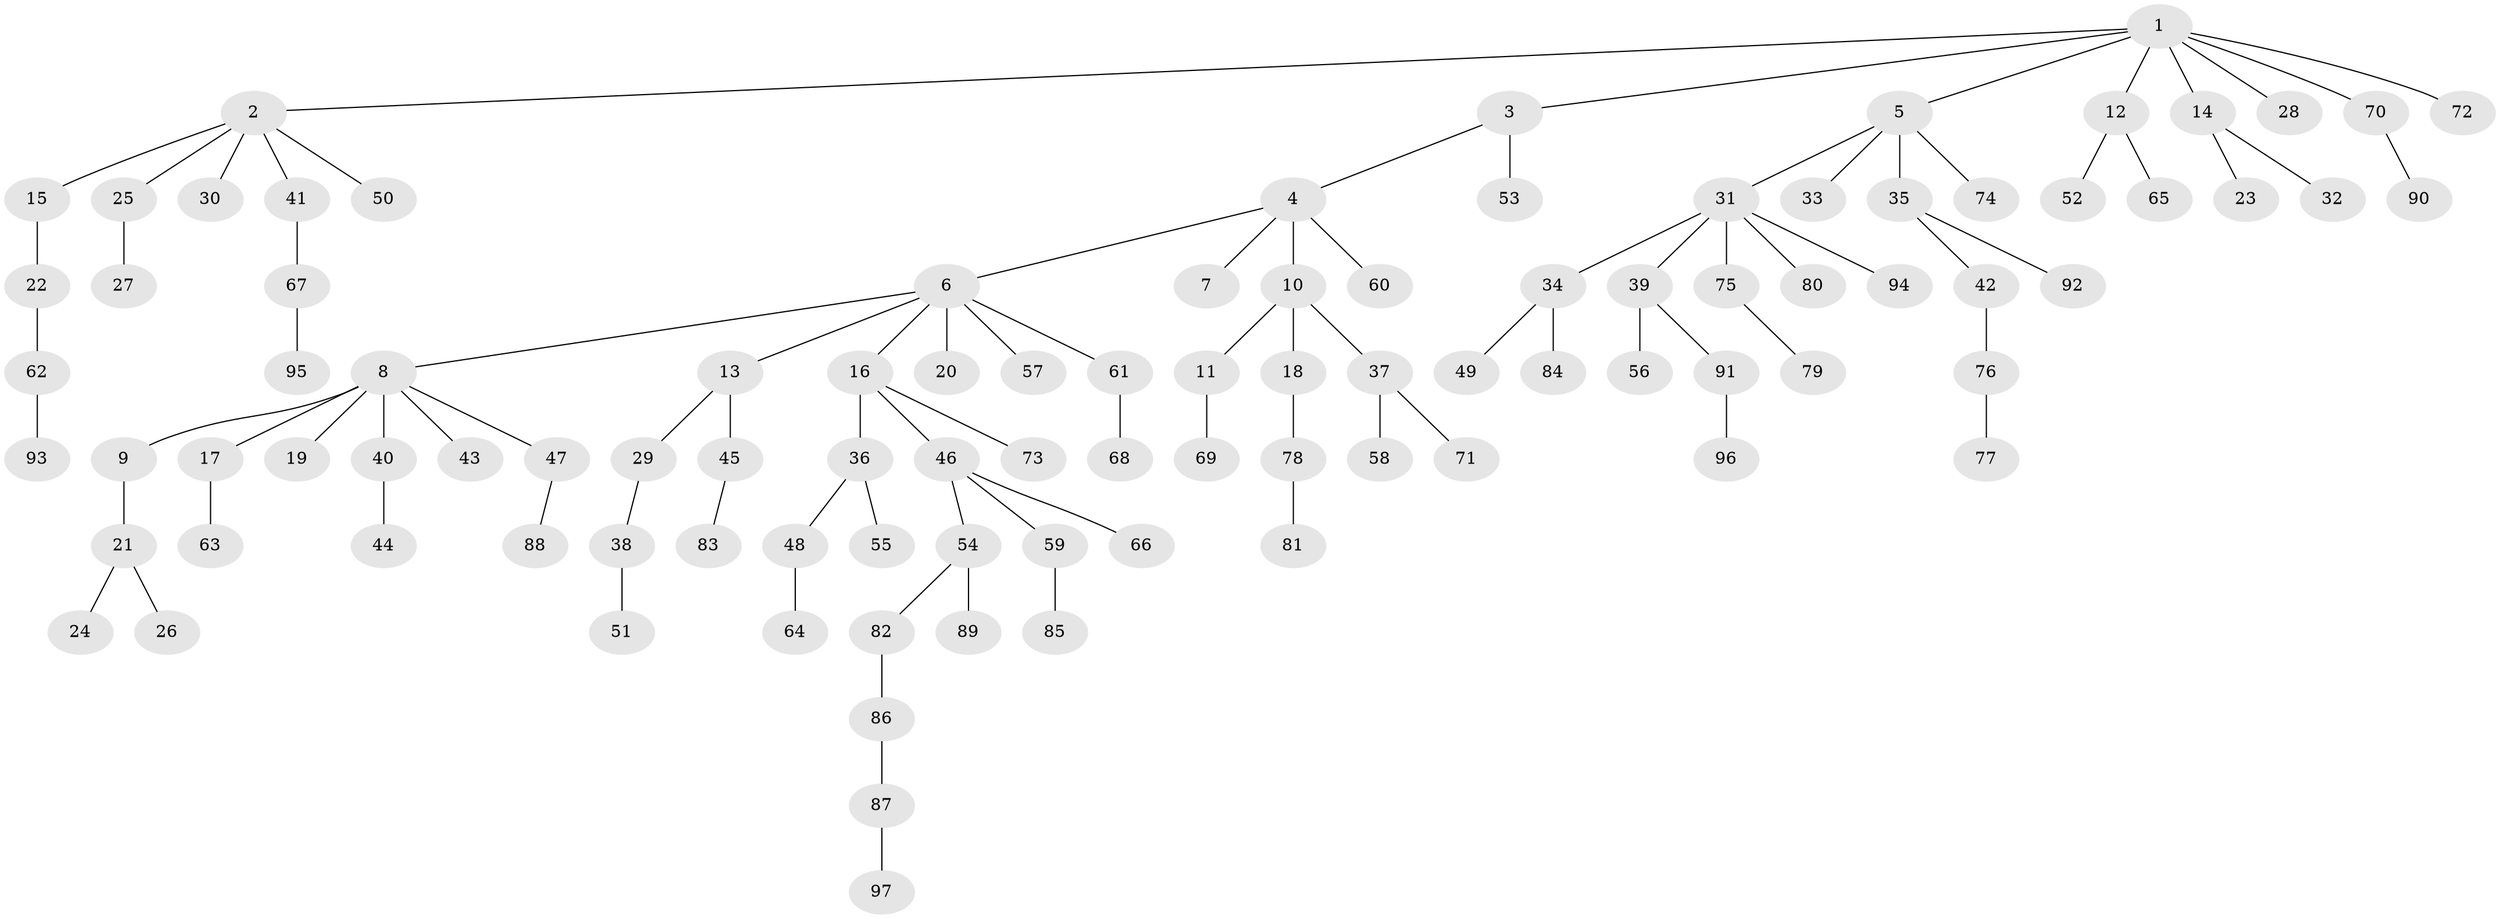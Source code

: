 // coarse degree distribution, {5: 0.06666666666666667, 3: 0.16666666666666666, 2: 0.13333333333333333, 4: 0.06666666666666667, 1: 0.5666666666666667}
// Generated by graph-tools (version 1.1) at 2025/51/03/04/25 22:51:26]
// undirected, 97 vertices, 96 edges
graph export_dot {
  node [color=gray90,style=filled];
  1;
  2;
  3;
  4;
  5;
  6;
  7;
  8;
  9;
  10;
  11;
  12;
  13;
  14;
  15;
  16;
  17;
  18;
  19;
  20;
  21;
  22;
  23;
  24;
  25;
  26;
  27;
  28;
  29;
  30;
  31;
  32;
  33;
  34;
  35;
  36;
  37;
  38;
  39;
  40;
  41;
  42;
  43;
  44;
  45;
  46;
  47;
  48;
  49;
  50;
  51;
  52;
  53;
  54;
  55;
  56;
  57;
  58;
  59;
  60;
  61;
  62;
  63;
  64;
  65;
  66;
  67;
  68;
  69;
  70;
  71;
  72;
  73;
  74;
  75;
  76;
  77;
  78;
  79;
  80;
  81;
  82;
  83;
  84;
  85;
  86;
  87;
  88;
  89;
  90;
  91;
  92;
  93;
  94;
  95;
  96;
  97;
  1 -- 2;
  1 -- 3;
  1 -- 5;
  1 -- 12;
  1 -- 14;
  1 -- 28;
  1 -- 70;
  1 -- 72;
  2 -- 15;
  2 -- 25;
  2 -- 30;
  2 -- 41;
  2 -- 50;
  3 -- 4;
  3 -- 53;
  4 -- 6;
  4 -- 7;
  4 -- 10;
  4 -- 60;
  5 -- 31;
  5 -- 33;
  5 -- 35;
  5 -- 74;
  6 -- 8;
  6 -- 13;
  6 -- 16;
  6 -- 20;
  6 -- 57;
  6 -- 61;
  8 -- 9;
  8 -- 17;
  8 -- 19;
  8 -- 40;
  8 -- 43;
  8 -- 47;
  9 -- 21;
  10 -- 11;
  10 -- 18;
  10 -- 37;
  11 -- 69;
  12 -- 52;
  12 -- 65;
  13 -- 29;
  13 -- 45;
  14 -- 23;
  14 -- 32;
  15 -- 22;
  16 -- 36;
  16 -- 46;
  16 -- 73;
  17 -- 63;
  18 -- 78;
  21 -- 24;
  21 -- 26;
  22 -- 62;
  25 -- 27;
  29 -- 38;
  31 -- 34;
  31 -- 39;
  31 -- 75;
  31 -- 80;
  31 -- 94;
  34 -- 49;
  34 -- 84;
  35 -- 42;
  35 -- 92;
  36 -- 48;
  36 -- 55;
  37 -- 58;
  37 -- 71;
  38 -- 51;
  39 -- 56;
  39 -- 91;
  40 -- 44;
  41 -- 67;
  42 -- 76;
  45 -- 83;
  46 -- 54;
  46 -- 59;
  46 -- 66;
  47 -- 88;
  48 -- 64;
  54 -- 82;
  54 -- 89;
  59 -- 85;
  61 -- 68;
  62 -- 93;
  67 -- 95;
  70 -- 90;
  75 -- 79;
  76 -- 77;
  78 -- 81;
  82 -- 86;
  86 -- 87;
  87 -- 97;
  91 -- 96;
}
